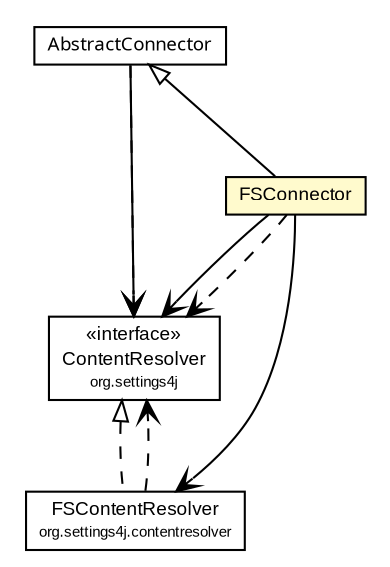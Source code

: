 #!/usr/local/bin/dot
#
# Class diagram 
# Generated by UmlGraph version 4.6 (http://www.spinellis.gr/sw/umlgraph)
#

digraph G {
	edge [fontname="arial",fontsize=10,labelfontname="arial",labelfontsize=10];
	node [fontname="arial",fontsize=10,shape=plaintext];
	// org.settings4j.connector.FSConnector
	c1274 [label=<<table border="0" cellborder="1" cellspacing="0" cellpadding="2" port="p" bgcolor="lemonChiffon" href="./FSConnector.html">
		<tr><td><table border="0" cellspacing="0" cellpadding="1">
			<tr><td> FSConnector </td></tr>
		</table></td></tr>
		</table>>, fontname="arial", fontcolor="black", fontsize=9.0];
	// org.settings4j.connector.AbstractConnector
	c1279 [label=<<table border="0" cellborder="1" cellspacing="0" cellpadding="2" port="p" href="./AbstractConnector.html">
		<tr><td><table border="0" cellspacing="0" cellpadding="1">
			<tr><td><font face="ariali"> AbstractConnector </font></td></tr>
		</table></td></tr>
		</table>>, fontname="arial", fontcolor="black", fontsize=9.0];
	// org.settings4j.ContentResolver
	c1293 [label=<<table border="0" cellborder="1" cellspacing="0" cellpadding="2" port="p" href="../ContentResolver.html">
		<tr><td><table border="0" cellspacing="0" cellpadding="1">
			<tr><td> &laquo;interface&raquo; </td></tr>
			<tr><td> ContentResolver </td></tr>
			<tr><td><font point-size="7.0"> org.settings4j </font></td></tr>
		</table></td></tr>
		</table>>, fontname="arial", fontcolor="black", fontsize=9.0];
	// org.settings4j.contentresolver.FSContentResolver
	c1297 [label=<<table border="0" cellborder="1" cellspacing="0" cellpadding="2" port="p" href="../contentresolver/FSContentResolver.html">
		<tr><td><table border="0" cellspacing="0" cellpadding="1">
			<tr><td> FSContentResolver </td></tr>
			<tr><td><font point-size="7.0"> org.settings4j.contentresolver </font></td></tr>
		</table></td></tr>
		</table>>, fontname="arial", fontcolor="black", fontsize=9.0];
	//org.settings4j.connector.FSConnector extends org.settings4j.connector.AbstractConnector
	c1279:p -> c1274:p [dir=back,arrowtail=empty];
	//org.settings4j.contentresolver.FSContentResolver implements org.settings4j.ContentResolver
	c1293:p -> c1297:p [dir=back,arrowtail=empty,style=dashed];
	// org.settings4j.connector.FSConnector NAVASSOC org.settings4j.contentresolver.FSContentResolver
	c1274:p -> c1297:p [taillabel="", label="", headlabel="", fontname="arial", fontcolor="black", fontsize=10.0, color="black", arrowhead=open];
	// org.settings4j.connector.FSConnector NAVASSOC org.settings4j.ContentResolver
	c1274:p -> c1293:p [taillabel="", label="", headlabel="", fontname="arial", fontcolor="black", fontsize=10.0, color="black", arrowhead=open];
	// org.settings4j.connector.AbstractConnector NAVASSOC org.settings4j.ContentResolver
	c1279:p -> c1293:p [taillabel="", label="", headlabel="", fontname="arial", fontcolor="black", fontsize=10.0, color="black", arrowhead=open];
	// org.settings4j.connector.FSConnector DEPEND org.settings4j.ContentResolver
	c1274:p -> c1293:p [taillabel="", label="", headlabel="", fontname="arial", fontcolor="black", fontsize=10.0, color="black", arrowhead=open, style=dashed];
	// org.settings4j.connector.AbstractConnector DEPEND org.settings4j.ContentResolver
	c1279:p -> c1293:p [taillabel="", label="", headlabel="", fontname="arial", fontcolor="black", fontsize=10.0, color="black", arrowhead=open, style=dashed];
	// org.settings4j.contentresolver.FSContentResolver DEPEND org.settings4j.ContentResolver
	c1297:p -> c1293:p [taillabel="", label="", headlabel="", fontname="arial", fontcolor="black", fontsize=10.0, color="black", arrowhead=open, style=dashed];
}

